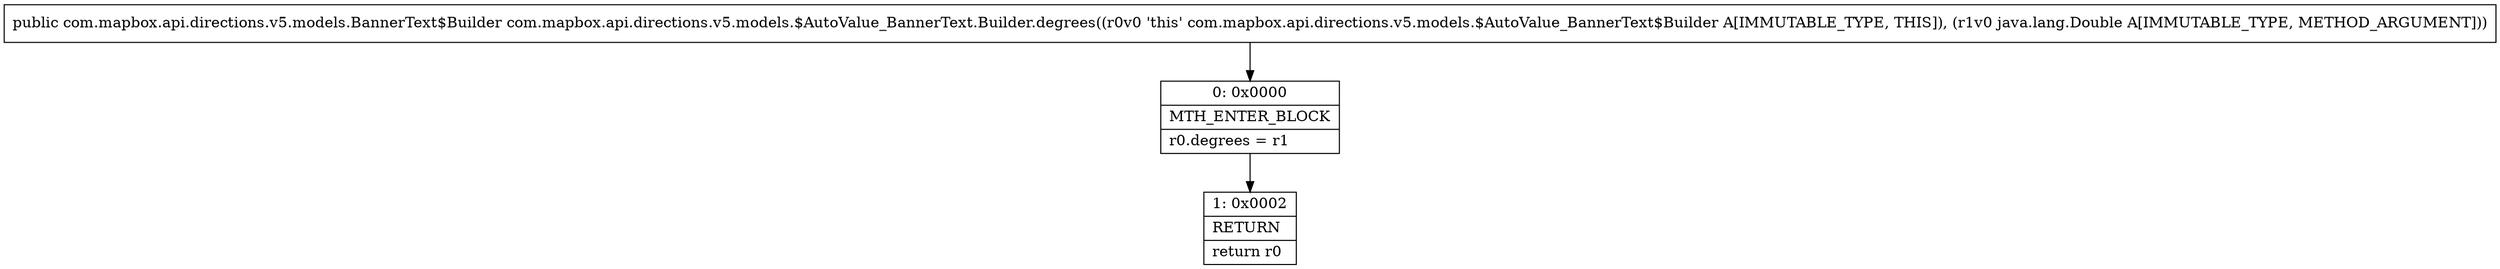 digraph "CFG forcom.mapbox.api.directions.v5.models.$AutoValue_BannerText.Builder.degrees(Ljava\/lang\/Double;)Lcom\/mapbox\/api\/directions\/v5\/models\/BannerText$Builder;" {
Node_0 [shape=record,label="{0\:\ 0x0000|MTH_ENTER_BLOCK\l|r0.degrees = r1\l}"];
Node_1 [shape=record,label="{1\:\ 0x0002|RETURN\l|return r0\l}"];
MethodNode[shape=record,label="{public com.mapbox.api.directions.v5.models.BannerText$Builder com.mapbox.api.directions.v5.models.$AutoValue_BannerText.Builder.degrees((r0v0 'this' com.mapbox.api.directions.v5.models.$AutoValue_BannerText$Builder A[IMMUTABLE_TYPE, THIS]), (r1v0 java.lang.Double A[IMMUTABLE_TYPE, METHOD_ARGUMENT])) }"];
MethodNode -> Node_0;
Node_0 -> Node_1;
}

